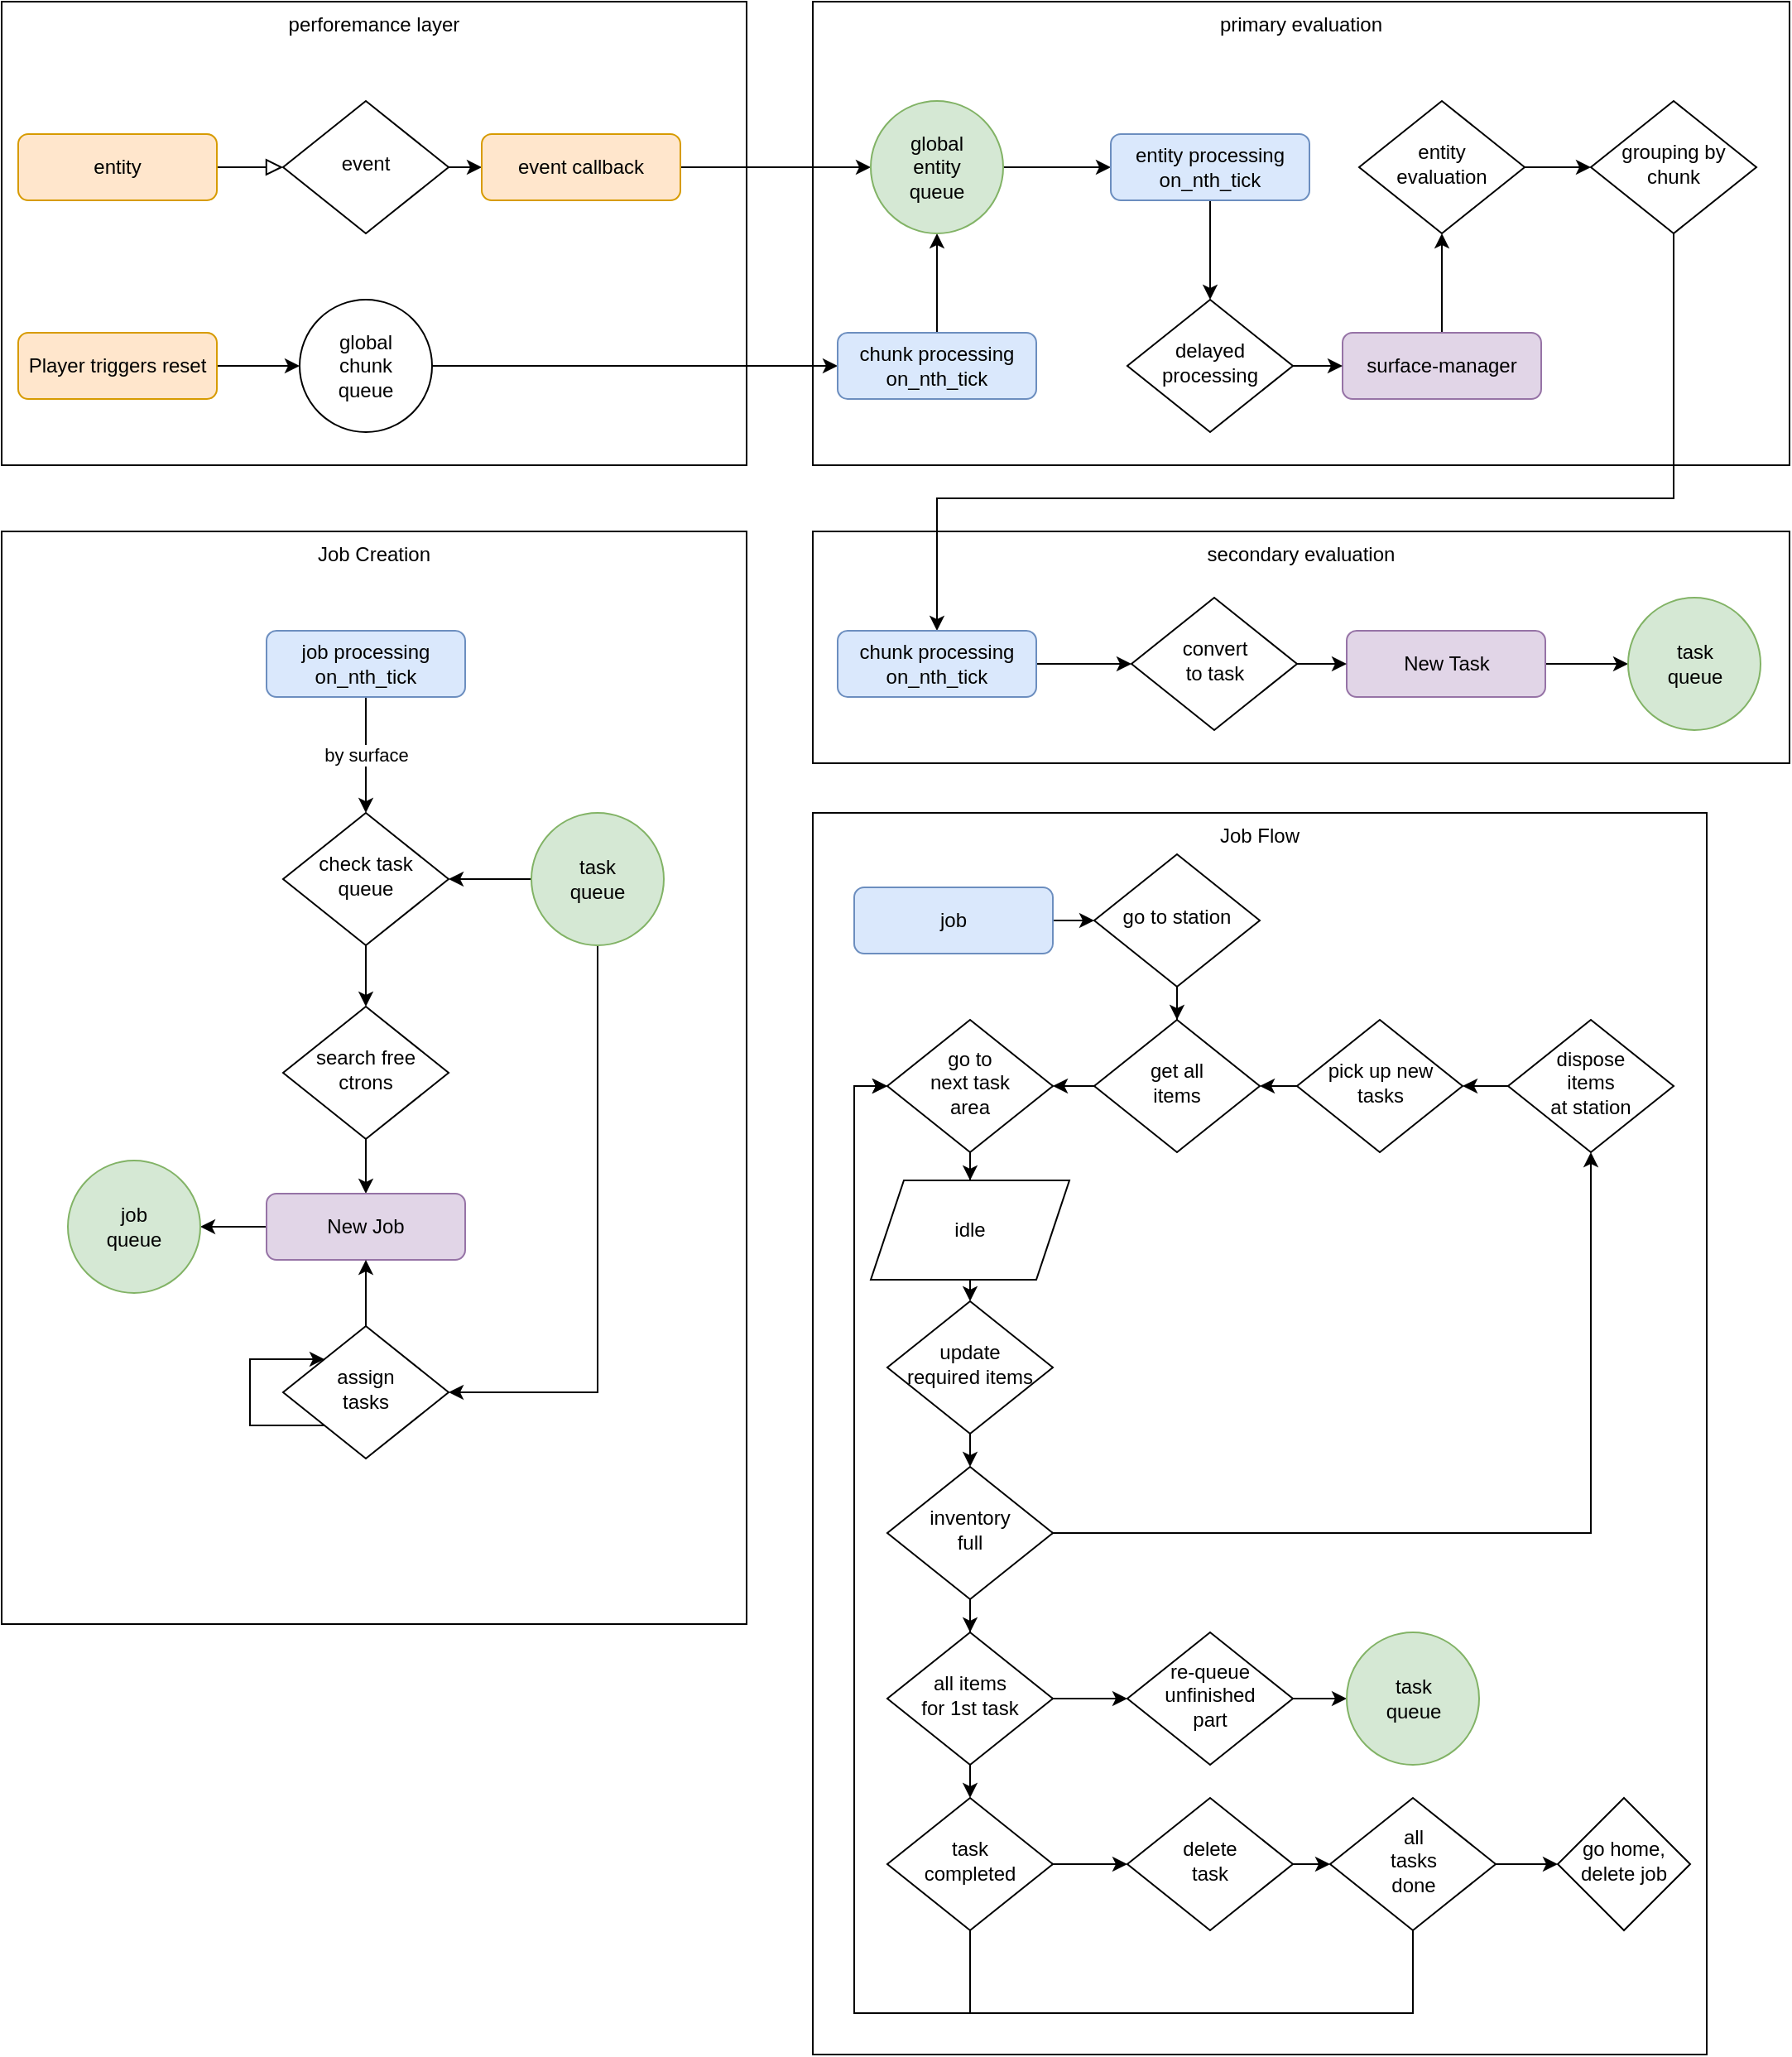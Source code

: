 <mxfile version="17.1.2" type="github">
  <diagram id="C5RBs43oDa-KdzZeNtuy" name="Page-1">
    <mxGraphModel dx="2031" dy="1103" grid="1" gridSize="10" guides="1" tooltips="1" connect="1" arrows="1" fold="1" page="1" pageScale="1" pageWidth="1169" pageHeight="827" math="0" shadow="0">
      <root>
        <mxCell id="WIyWlLk6GJQsqaUBKTNV-0" />
        <mxCell id="WIyWlLk6GJQsqaUBKTNV-1" parent="WIyWlLk6GJQsqaUBKTNV-0" />
        <mxCell id="zSMuD_L03UTI61CqOf46-115" value="Job Flow" style="rounded=0;whiteSpace=wrap;html=1;verticalAlign=top;" vertex="1" parent="WIyWlLk6GJQsqaUBKTNV-1">
          <mxGeometry x="500" y="630" width="540" height="750" as="geometry" />
        </mxCell>
        <mxCell id="zSMuD_L03UTI61CqOf46-32" value="secondary evaluation" style="rounded=0;whiteSpace=wrap;html=1;verticalAlign=top;" vertex="1" parent="WIyWlLk6GJQsqaUBKTNV-1">
          <mxGeometry x="500" y="460" width="590" height="140" as="geometry" />
        </mxCell>
        <mxCell id="zSMuD_L03UTI61CqOf46-31" value="primary evaluation" style="rounded=0;whiteSpace=wrap;html=1;verticalAlign=top;" vertex="1" parent="WIyWlLk6GJQsqaUBKTNV-1">
          <mxGeometry x="500" y="140" width="590" height="280" as="geometry" />
        </mxCell>
        <mxCell id="zSMuD_L03UTI61CqOf46-19" value="perforemance layer" style="rounded=0;whiteSpace=wrap;html=1;verticalAlign=top;" vertex="1" parent="WIyWlLk6GJQsqaUBKTNV-1">
          <mxGeometry x="10" y="140" width="450" height="280" as="geometry" />
        </mxCell>
        <mxCell id="WIyWlLk6GJQsqaUBKTNV-2" value="" style="rounded=0;html=1;jettySize=auto;orthogonalLoop=1;fontSize=11;endArrow=block;endFill=0;endSize=8;strokeWidth=1;shadow=0;labelBackgroundColor=none;edgeStyle=orthogonalEdgeStyle;" parent="WIyWlLk6GJQsqaUBKTNV-1" source="WIyWlLk6GJQsqaUBKTNV-3" target="WIyWlLk6GJQsqaUBKTNV-6" edge="1">
          <mxGeometry relative="1" as="geometry" />
        </mxCell>
        <mxCell id="WIyWlLk6GJQsqaUBKTNV-3" value="entity" style="rounded=1;whiteSpace=wrap;html=1;fontSize=12;glass=0;strokeWidth=1;shadow=0;fillColor=#ffe6cc;strokeColor=#d79b00;" parent="WIyWlLk6GJQsqaUBKTNV-1" vertex="1">
          <mxGeometry x="20" y="220" width="120" height="40" as="geometry" />
        </mxCell>
        <mxCell id="zSMuD_L03UTI61CqOf46-24" style="edgeStyle=orthogonalEdgeStyle;rounded=0;orthogonalLoop=1;jettySize=auto;html=1;exitX=1;exitY=0.5;exitDx=0;exitDy=0;entryX=0;entryY=0.5;entryDx=0;entryDy=0;" edge="1" parent="WIyWlLk6GJQsqaUBKTNV-1" source="WIyWlLk6GJQsqaUBKTNV-6" target="WIyWlLk6GJQsqaUBKTNV-7">
          <mxGeometry relative="1" as="geometry" />
        </mxCell>
        <mxCell id="WIyWlLk6GJQsqaUBKTNV-6" value="event" style="rhombus;whiteSpace=wrap;html=1;shadow=0;fontFamily=Helvetica;fontSize=12;align=center;strokeWidth=1;spacing=6;spacingTop=-4;" parent="WIyWlLk6GJQsqaUBKTNV-1" vertex="1">
          <mxGeometry x="180" y="200" width="100" height="80" as="geometry" />
        </mxCell>
        <mxCell id="zSMuD_L03UTI61CqOf46-12" style="edgeStyle=orthogonalEdgeStyle;rounded=0;orthogonalLoop=1;jettySize=auto;html=1;exitX=1;exitY=0.5;exitDx=0;exitDy=0;entryX=0;entryY=0.5;entryDx=0;entryDy=0;" edge="1" parent="WIyWlLk6GJQsqaUBKTNV-1" source="WIyWlLk6GJQsqaUBKTNV-7" target="zSMuD_L03UTI61CqOf46-43">
          <mxGeometry relative="1" as="geometry">
            <mxPoint x="440" y="240" as="sourcePoint" />
            <mxPoint x="525" y="240" as="targetPoint" />
          </mxGeometry>
        </mxCell>
        <mxCell id="WIyWlLk6GJQsqaUBKTNV-7" value="event callback" style="rounded=1;whiteSpace=wrap;html=1;fontSize=12;glass=0;strokeWidth=1;shadow=0;fillColor=#ffe6cc;strokeColor=#d79b00;" parent="WIyWlLk6GJQsqaUBKTNV-1" vertex="1">
          <mxGeometry x="300" y="220" width="120" height="40" as="geometry" />
        </mxCell>
        <mxCell id="zSMuD_L03UTI61CqOf46-22" style="edgeStyle=orthogonalEdgeStyle;rounded=0;orthogonalLoop=1;jettySize=auto;html=1;exitX=1;exitY=0.5;exitDx=0;exitDy=0;entryX=0;entryY=0.5;entryDx=0;entryDy=0;" edge="1" parent="WIyWlLk6GJQsqaUBKTNV-1" source="zSMuD_L03UTI61CqOf46-1" target="zSMuD_L03UTI61CqOf46-46">
          <mxGeometry relative="1" as="geometry">
            <mxPoint x="180" y="360" as="targetPoint" />
          </mxGeometry>
        </mxCell>
        <mxCell id="zSMuD_L03UTI61CqOf46-1" value="Player triggers reset" style="rounded=1;whiteSpace=wrap;html=1;fontSize=12;glass=0;strokeWidth=1;shadow=0;fillColor=#ffe6cc;strokeColor=#d79b00;" vertex="1" parent="WIyWlLk6GJQsqaUBKTNV-1">
          <mxGeometry x="20" y="340" width="120" height="40" as="geometry" />
        </mxCell>
        <mxCell id="zSMuD_L03UTI61CqOf46-23" style="edgeStyle=orthogonalEdgeStyle;rounded=0;orthogonalLoop=1;jettySize=auto;html=1;exitX=1;exitY=0.5;exitDx=0;exitDy=0;entryX=0;entryY=0.5;entryDx=0;entryDy=0;" edge="1" parent="WIyWlLk6GJQsqaUBKTNV-1" source="zSMuD_L03UTI61CqOf46-46" target="zSMuD_L03UTI61CqOf46-5">
          <mxGeometry relative="1" as="geometry">
            <mxPoint x="280" y="360" as="sourcePoint" />
          </mxGeometry>
        </mxCell>
        <mxCell id="zSMuD_L03UTI61CqOf46-8" style="edgeStyle=orthogonalEdgeStyle;rounded=0;orthogonalLoop=1;jettySize=auto;html=1;exitX=0.5;exitY=0;exitDx=0;exitDy=0;entryX=0.5;entryY=1;entryDx=0;entryDy=0;" edge="1" parent="WIyWlLk6GJQsqaUBKTNV-1" source="zSMuD_L03UTI61CqOf46-5">
          <mxGeometry relative="1" as="geometry">
            <mxPoint x="575" y="280" as="targetPoint" />
          </mxGeometry>
        </mxCell>
        <mxCell id="zSMuD_L03UTI61CqOf46-5" value="chunk processing on_nth_tick" style="rounded=1;whiteSpace=wrap;html=1;fontSize=12;glass=0;strokeWidth=1;shadow=0;fillColor=#dae8fc;strokeColor=#6c8ebf;" vertex="1" parent="WIyWlLk6GJQsqaUBKTNV-1">
          <mxGeometry x="515" y="340" width="120" height="40" as="geometry" />
        </mxCell>
        <mxCell id="zSMuD_L03UTI61CqOf46-26" style="edgeStyle=orthogonalEdgeStyle;rounded=0;orthogonalLoop=1;jettySize=auto;html=1;entryX=0;entryY=0.5;entryDx=0;entryDy=0;exitX=1;exitY=0.5;exitDx=0;exitDy=0;" edge="1" parent="WIyWlLk6GJQsqaUBKTNV-1" source="zSMuD_L03UTI61CqOf46-43" target="zSMuD_L03UTI61CqOf46-13">
          <mxGeometry relative="1" as="geometry">
            <mxPoint x="625.0" y="240" as="sourcePoint" />
          </mxGeometry>
        </mxCell>
        <mxCell id="zSMuD_L03UTI61CqOf46-27" style="edgeStyle=orthogonalEdgeStyle;rounded=0;orthogonalLoop=1;jettySize=auto;html=1;exitX=0.5;exitY=1;exitDx=0;exitDy=0;" edge="1" parent="WIyWlLk6GJQsqaUBKTNV-1" source="zSMuD_L03UTI61CqOf46-13">
          <mxGeometry relative="1" as="geometry">
            <mxPoint x="740" y="320" as="targetPoint" />
          </mxGeometry>
        </mxCell>
        <mxCell id="zSMuD_L03UTI61CqOf46-13" value="entity processing on_nth_tick" style="rounded=1;whiteSpace=wrap;html=1;fontSize=12;glass=0;strokeWidth=1;shadow=0;fillColor=#dae8fc;strokeColor=#6c8ebf;" vertex="1" parent="WIyWlLk6GJQsqaUBKTNV-1">
          <mxGeometry x="680" y="220" width="120" height="40" as="geometry" />
        </mxCell>
        <mxCell id="zSMuD_L03UTI61CqOf46-30" style="edgeStyle=orthogonalEdgeStyle;rounded=0;orthogonalLoop=1;jettySize=auto;html=1;" edge="1" parent="WIyWlLk6GJQsqaUBKTNV-1" source="zSMuD_L03UTI61CqOf46-15" target="zSMuD_L03UTI61CqOf46-18">
          <mxGeometry relative="1" as="geometry" />
        </mxCell>
        <mxCell id="zSMuD_L03UTI61CqOf46-15" value="entity&lt;br&gt;evaluation" style="rhombus;whiteSpace=wrap;html=1;shadow=0;fontFamily=Helvetica;fontSize=12;align=center;strokeWidth=1;spacing=6;spacingTop=-4;" vertex="1" parent="WIyWlLk6GJQsqaUBKTNV-1">
          <mxGeometry x="830" y="200" width="100" height="80" as="geometry" />
        </mxCell>
        <mxCell id="zSMuD_L03UTI61CqOf46-29" style="edgeStyle=orthogonalEdgeStyle;rounded=0;orthogonalLoop=1;jettySize=auto;html=1;entryX=0.5;entryY=1;entryDx=0;entryDy=0;" edge="1" parent="WIyWlLk6GJQsqaUBKTNV-1" source="zSMuD_L03UTI61CqOf46-16" target="zSMuD_L03UTI61CqOf46-15">
          <mxGeometry relative="1" as="geometry" />
        </mxCell>
        <mxCell id="zSMuD_L03UTI61CqOf46-16" value="surface-manager" style="rounded=1;whiteSpace=wrap;html=1;fontSize=12;glass=0;strokeWidth=1;shadow=0;fillColor=#e1d5e7;strokeColor=#9673a6;" vertex="1" parent="WIyWlLk6GJQsqaUBKTNV-1">
          <mxGeometry x="820" y="340" width="120" height="40" as="geometry" />
        </mxCell>
        <mxCell id="zSMuD_L03UTI61CqOf46-34" style="edgeStyle=orthogonalEdgeStyle;rounded=0;orthogonalLoop=1;jettySize=auto;html=1;exitX=0.5;exitY=1;exitDx=0;exitDy=0;entryX=0.5;entryY=0;entryDx=0;entryDy=0;entryPerimeter=0;" edge="1" parent="WIyWlLk6GJQsqaUBKTNV-1" source="zSMuD_L03UTI61CqOf46-18" target="zSMuD_L03UTI61CqOf46-33">
          <mxGeometry relative="1" as="geometry">
            <Array as="points">
              <mxPoint x="1020" y="440" />
              <mxPoint x="575" y="440" />
            </Array>
          </mxGeometry>
        </mxCell>
        <mxCell id="zSMuD_L03UTI61CqOf46-18" value="grouping by chunk" style="rhombus;whiteSpace=wrap;html=1;shadow=0;fontFamily=Helvetica;fontSize=12;align=center;strokeWidth=1;spacing=6;spacingTop=-4;" vertex="1" parent="WIyWlLk6GJQsqaUBKTNV-1">
          <mxGeometry x="970" y="200" width="100" height="80" as="geometry" />
        </mxCell>
        <mxCell id="zSMuD_L03UTI61CqOf46-28" style="edgeStyle=orthogonalEdgeStyle;rounded=0;orthogonalLoop=1;jettySize=auto;html=1;exitX=1;exitY=0.5;exitDx=0;exitDy=0;entryX=0;entryY=0.5;entryDx=0;entryDy=0;" edge="1" parent="WIyWlLk6GJQsqaUBKTNV-1" target="zSMuD_L03UTI61CqOf46-16">
          <mxGeometry relative="1" as="geometry">
            <mxPoint x="790" y="360" as="sourcePoint" />
          </mxGeometry>
        </mxCell>
        <mxCell id="zSMuD_L03UTI61CqOf46-21" value="delayed processing" style="rhombus;whiteSpace=wrap;html=1;shadow=0;fontFamily=Helvetica;fontSize=12;align=center;strokeWidth=1;spacing=6;spacingTop=-4;" vertex="1" parent="WIyWlLk6GJQsqaUBKTNV-1">
          <mxGeometry x="690" y="320" width="100" height="80" as="geometry" />
        </mxCell>
        <mxCell id="zSMuD_L03UTI61CqOf46-37" style="edgeStyle=orthogonalEdgeStyle;rounded=0;orthogonalLoop=1;jettySize=auto;html=1;" edge="1" parent="WIyWlLk6GJQsqaUBKTNV-1" source="zSMuD_L03UTI61CqOf46-33" target="zSMuD_L03UTI61CqOf46-36">
          <mxGeometry relative="1" as="geometry" />
        </mxCell>
        <mxCell id="zSMuD_L03UTI61CqOf46-33" value="chunk processing on_nth_tick" style="rounded=1;whiteSpace=wrap;html=1;fontSize=12;glass=0;strokeWidth=1;shadow=0;fillColor=#dae8fc;strokeColor=#6c8ebf;" vertex="1" parent="WIyWlLk6GJQsqaUBKTNV-1">
          <mxGeometry x="515" y="520" width="120" height="40" as="geometry" />
        </mxCell>
        <mxCell id="zSMuD_L03UTI61CqOf46-41" style="edgeStyle=orthogonalEdgeStyle;rounded=0;orthogonalLoop=1;jettySize=auto;html=1;exitX=1;exitY=0.5;exitDx=0;exitDy=0;entryX=0;entryY=0.5;entryDx=0;entryDy=0;" edge="1" parent="WIyWlLk6GJQsqaUBKTNV-1" source="zSMuD_L03UTI61CqOf46-35" target="zSMuD_L03UTI61CqOf46-47">
          <mxGeometry relative="1" as="geometry">
            <mxPoint x="650" y="690" as="targetPoint" />
          </mxGeometry>
        </mxCell>
        <mxCell id="zSMuD_L03UTI61CqOf46-35" value="New Task" style="rounded=1;whiteSpace=wrap;html=1;fontSize=12;glass=0;strokeWidth=1;shadow=0;fillColor=#e1d5e7;strokeColor=#9673a6;" vertex="1" parent="WIyWlLk6GJQsqaUBKTNV-1">
          <mxGeometry x="822.5" y="520" width="120" height="40" as="geometry" />
        </mxCell>
        <mxCell id="zSMuD_L03UTI61CqOf46-38" style="edgeStyle=orthogonalEdgeStyle;rounded=0;orthogonalLoop=1;jettySize=auto;html=1;" edge="1" parent="WIyWlLk6GJQsqaUBKTNV-1" source="zSMuD_L03UTI61CqOf46-36" target="zSMuD_L03UTI61CqOf46-35">
          <mxGeometry relative="1" as="geometry" />
        </mxCell>
        <mxCell id="zSMuD_L03UTI61CqOf46-36" value="convert&lt;br&gt;to task" style="rhombus;whiteSpace=wrap;html=1;shadow=0;fontFamily=Helvetica;fontSize=12;align=center;strokeWidth=1;spacing=6;spacingTop=-4;" vertex="1" parent="WIyWlLk6GJQsqaUBKTNV-1">
          <mxGeometry x="692.5" y="500" width="100" height="80" as="geometry" />
        </mxCell>
        <mxCell id="zSMuD_L03UTI61CqOf46-43" value="&lt;span&gt;global&lt;/span&gt;&lt;br&gt;&lt;span&gt;entity&lt;/span&gt;&lt;br&gt;&lt;span&gt;queue&lt;/span&gt;" style="ellipse;whiteSpace=wrap;html=1;aspect=fixed;rounded=0;fillColor=#d5e8d4;strokeColor=#82b366;" vertex="1" parent="WIyWlLk6GJQsqaUBKTNV-1">
          <mxGeometry x="535" y="200" width="80" height="80" as="geometry" />
        </mxCell>
        <mxCell id="zSMuD_L03UTI61CqOf46-46" value="&lt;span&gt;global&lt;/span&gt;&lt;br&gt;&lt;span&gt;chunk&lt;/span&gt;&lt;br&gt;&lt;span&gt;queue&lt;/span&gt;" style="ellipse;whiteSpace=wrap;html=1;aspect=fixed;rounded=0;" vertex="1" parent="WIyWlLk6GJQsqaUBKTNV-1">
          <mxGeometry x="190" y="320" width="80" height="80" as="geometry" />
        </mxCell>
        <mxCell id="zSMuD_L03UTI61CqOf46-47" value="&lt;span&gt;task&lt;/span&gt;&lt;br&gt;&lt;span&gt;queue&lt;/span&gt;" style="ellipse;whiteSpace=wrap;html=1;aspect=fixed;rounded=0;fillColor=#d5e8d4;strokeColor=#82b366;" vertex="1" parent="WIyWlLk6GJQsqaUBKTNV-1">
          <mxGeometry x="992.5" y="500" width="80" height="80" as="geometry" />
        </mxCell>
        <mxCell id="zSMuD_L03UTI61CqOf46-48" value="Job Creation" style="rounded=0;whiteSpace=wrap;html=1;verticalAlign=top;" vertex="1" parent="WIyWlLk6GJQsqaUBKTNV-1">
          <mxGeometry x="10" y="460" width="450" height="660" as="geometry" />
        </mxCell>
        <mxCell id="zSMuD_L03UTI61CqOf46-53" value="by surface" style="edgeStyle=orthogonalEdgeStyle;rounded=0;orthogonalLoop=1;jettySize=auto;html=1;" edge="1" parent="WIyWlLk6GJQsqaUBKTNV-1" source="zSMuD_L03UTI61CqOf46-49" target="zSMuD_L03UTI61CqOf46-50">
          <mxGeometry relative="1" as="geometry" />
        </mxCell>
        <mxCell id="zSMuD_L03UTI61CqOf46-49" value="job processing on_nth_tick" style="rounded=1;whiteSpace=wrap;html=1;fontSize=12;glass=0;strokeWidth=1;shadow=0;fillColor=#dae8fc;strokeColor=#6c8ebf;" vertex="1" parent="WIyWlLk6GJQsqaUBKTNV-1">
          <mxGeometry x="170" y="520" width="120" height="40" as="geometry" />
        </mxCell>
        <mxCell id="zSMuD_L03UTI61CqOf46-54" value="" style="edgeStyle=orthogonalEdgeStyle;rounded=0;orthogonalLoop=1;jettySize=auto;html=1;" edge="1" parent="WIyWlLk6GJQsqaUBKTNV-1" source="zSMuD_L03UTI61CqOf46-50" target="zSMuD_L03UTI61CqOf46-51">
          <mxGeometry relative="1" as="geometry" />
        </mxCell>
        <mxCell id="zSMuD_L03UTI61CqOf46-50" value="&lt;span&gt;check task&lt;/span&gt;&lt;br&gt;&lt;span&gt;queue&lt;br&gt;&lt;/span&gt;" style="rhombus;whiteSpace=wrap;html=1;shadow=0;fontFamily=Helvetica;fontSize=12;align=center;strokeWidth=1;spacing=6;spacingTop=-4;" vertex="1" parent="WIyWlLk6GJQsqaUBKTNV-1">
          <mxGeometry x="180" y="630" width="100" height="80" as="geometry" />
        </mxCell>
        <mxCell id="zSMuD_L03UTI61CqOf46-67" style="edgeStyle=orthogonalEdgeStyle;rounded=0;orthogonalLoop=1;jettySize=auto;html=1;exitX=0.5;exitY=1;exitDx=0;exitDy=0;entryX=0.5;entryY=0;entryDx=0;entryDy=0;" edge="1" parent="WIyWlLk6GJQsqaUBKTNV-1" source="zSMuD_L03UTI61CqOf46-51" target="zSMuD_L03UTI61CqOf46-62">
          <mxGeometry relative="1" as="geometry" />
        </mxCell>
        <mxCell id="zSMuD_L03UTI61CqOf46-51" value="&lt;span&gt;search free ctrons&lt;/span&gt;&lt;span&gt;&lt;br&gt;&lt;/span&gt;" style="rhombus;whiteSpace=wrap;html=1;shadow=0;fontFamily=Helvetica;fontSize=12;align=center;strokeWidth=1;spacing=6;spacingTop=-4;" vertex="1" parent="WIyWlLk6GJQsqaUBKTNV-1">
          <mxGeometry x="180" y="747" width="100" height="80" as="geometry" />
        </mxCell>
        <mxCell id="zSMuD_L03UTI61CqOf46-61" value="" style="edgeStyle=orthogonalEdgeStyle;rounded=0;orthogonalLoop=1;jettySize=auto;html=1;" edge="1" parent="WIyWlLk6GJQsqaUBKTNV-1" source="zSMuD_L03UTI61CqOf46-60" target="zSMuD_L03UTI61CqOf46-50">
          <mxGeometry relative="1" as="geometry" />
        </mxCell>
        <mxCell id="zSMuD_L03UTI61CqOf46-69" style="edgeStyle=orthogonalEdgeStyle;rounded=0;orthogonalLoop=1;jettySize=auto;html=1;exitX=0.5;exitY=1;exitDx=0;exitDy=0;entryX=1;entryY=0.5;entryDx=0;entryDy=0;" edge="1" parent="WIyWlLk6GJQsqaUBKTNV-1" source="zSMuD_L03UTI61CqOf46-60" target="zSMuD_L03UTI61CqOf46-63">
          <mxGeometry relative="1" as="geometry" />
        </mxCell>
        <mxCell id="zSMuD_L03UTI61CqOf46-60" value="&lt;span&gt;task&lt;/span&gt;&lt;br&gt;&lt;span&gt;queue&lt;/span&gt;" style="ellipse;whiteSpace=wrap;html=1;aspect=fixed;rounded=0;fillColor=#d5e8d4;strokeColor=#82b366;" vertex="1" parent="WIyWlLk6GJQsqaUBKTNV-1">
          <mxGeometry x="330" y="630" width="80" height="80" as="geometry" />
        </mxCell>
        <mxCell id="zSMuD_L03UTI61CqOf46-73" value="" style="edgeStyle=orthogonalEdgeStyle;rounded=0;orthogonalLoop=1;jettySize=auto;html=1;" edge="1" parent="WIyWlLk6GJQsqaUBKTNV-1" source="zSMuD_L03UTI61CqOf46-62" target="zSMuD_L03UTI61CqOf46-71">
          <mxGeometry relative="1" as="geometry" />
        </mxCell>
        <mxCell id="zSMuD_L03UTI61CqOf46-62" value="New Job" style="rounded=1;whiteSpace=wrap;html=1;fontSize=12;glass=0;strokeWidth=1;shadow=0;fillColor=#e1d5e7;strokeColor=#9673a6;" vertex="1" parent="WIyWlLk6GJQsqaUBKTNV-1">
          <mxGeometry x="170" y="860" width="120" height="40" as="geometry" />
        </mxCell>
        <mxCell id="zSMuD_L03UTI61CqOf46-72" value="" style="edgeStyle=orthogonalEdgeStyle;rounded=0;orthogonalLoop=1;jettySize=auto;html=1;" edge="1" parent="WIyWlLk6GJQsqaUBKTNV-1" source="zSMuD_L03UTI61CqOf46-63" target="zSMuD_L03UTI61CqOf46-62">
          <mxGeometry relative="1" as="geometry" />
        </mxCell>
        <mxCell id="zSMuD_L03UTI61CqOf46-63" value="assign&lt;br&gt;tasks" style="rhombus;whiteSpace=wrap;html=1;shadow=0;fontFamily=Helvetica;fontSize=12;align=center;strokeWidth=1;spacing=6;spacingTop=-4;" vertex="1" parent="WIyWlLk6GJQsqaUBKTNV-1">
          <mxGeometry x="180" y="940" width="100" height="80" as="geometry" />
        </mxCell>
        <mxCell id="zSMuD_L03UTI61CqOf46-70" style="edgeStyle=orthogonalEdgeStyle;rounded=0;orthogonalLoop=1;jettySize=auto;html=1;exitX=0;exitY=1;exitDx=0;exitDy=0;entryX=0;entryY=0;entryDx=0;entryDy=0;" edge="1" parent="WIyWlLk6GJQsqaUBKTNV-1" source="zSMuD_L03UTI61CqOf46-63" target="zSMuD_L03UTI61CqOf46-63">
          <mxGeometry relative="1" as="geometry">
            <Array as="points">
              <mxPoint x="160" y="1000" />
              <mxPoint x="160" y="960" />
            </Array>
          </mxGeometry>
        </mxCell>
        <mxCell id="zSMuD_L03UTI61CqOf46-71" value="&lt;span&gt;job&lt;/span&gt;&lt;br&gt;&lt;span&gt;queue&lt;/span&gt;" style="ellipse;whiteSpace=wrap;html=1;aspect=fixed;rounded=0;fillColor=#d5e8d4;strokeColor=#82b366;" vertex="1" parent="WIyWlLk6GJQsqaUBKTNV-1">
          <mxGeometry x="50" y="840" width="80" height="80" as="geometry" />
        </mxCell>
        <mxCell id="zSMuD_L03UTI61CqOf46-112" value="" style="edgeStyle=orthogonalEdgeStyle;rounded=0;orthogonalLoop=1;jettySize=auto;html=1;" edge="1" parent="WIyWlLk6GJQsqaUBKTNV-1" source="zSMuD_L03UTI61CqOf46-74" target="zSMuD_L03UTI61CqOf46-111">
          <mxGeometry relative="1" as="geometry" />
        </mxCell>
        <mxCell id="zSMuD_L03UTI61CqOf46-74" value="job" style="rounded=1;whiteSpace=wrap;html=1;fontSize=12;glass=0;strokeWidth=1;shadow=0;fillColor=#dae8fc;strokeColor=#6c8ebf;" vertex="1" parent="WIyWlLk6GJQsqaUBKTNV-1">
          <mxGeometry x="525" y="675" width="120" height="40" as="geometry" />
        </mxCell>
        <mxCell id="zSMuD_L03UTI61CqOf46-88" style="edgeStyle=orthogonalEdgeStyle;rounded=0;orthogonalLoop=1;jettySize=auto;html=1;exitX=0;exitY=0.5;exitDx=0;exitDy=0;" edge="1" parent="WIyWlLk6GJQsqaUBKTNV-1" source="zSMuD_L03UTI61CqOf46-75" target="zSMuD_L03UTI61CqOf46-76">
          <mxGeometry relative="1" as="geometry" />
        </mxCell>
        <mxCell id="zSMuD_L03UTI61CqOf46-75" value="&lt;span&gt;get all&lt;br&gt;items&lt;br&gt;&lt;/span&gt;" style="rhombus;whiteSpace=wrap;html=1;shadow=0;fontFamily=Helvetica;fontSize=12;align=center;strokeWidth=1;spacing=6;spacingTop=-4;" vertex="1" parent="WIyWlLk6GJQsqaUBKTNV-1">
          <mxGeometry x="670" y="755" width="100" height="80" as="geometry" />
        </mxCell>
        <mxCell id="zSMuD_L03UTI61CqOf46-87" style="edgeStyle=orthogonalEdgeStyle;rounded=0;orthogonalLoop=1;jettySize=auto;html=1;entryX=0.5;entryY=0;entryDx=0;entryDy=0;" edge="1" parent="WIyWlLk6GJQsqaUBKTNV-1" source="zSMuD_L03UTI61CqOf46-76" target="zSMuD_L03UTI61CqOf46-80">
          <mxGeometry relative="1" as="geometry" />
        </mxCell>
        <mxCell id="zSMuD_L03UTI61CqOf46-76" value="&lt;span&gt;go to &lt;br&gt;next task&lt;br&gt;area&lt;br&gt;&lt;/span&gt;" style="rhombus;whiteSpace=wrap;html=1;shadow=0;fontFamily=Helvetica;fontSize=12;align=center;strokeWidth=1;spacing=6;spacingTop=-4;" vertex="1" parent="WIyWlLk6GJQsqaUBKTNV-1">
          <mxGeometry x="545" y="755" width="100" height="80" as="geometry" />
        </mxCell>
        <mxCell id="zSMuD_L03UTI61CqOf46-85" value="" style="edgeStyle=orthogonalEdgeStyle;rounded=0;orthogonalLoop=1;jettySize=auto;html=1;" edge="1" parent="WIyWlLk6GJQsqaUBKTNV-1" source="zSMuD_L03UTI61CqOf46-78" target="zSMuD_L03UTI61CqOf46-79">
          <mxGeometry relative="1" as="geometry" />
        </mxCell>
        <mxCell id="zSMuD_L03UTI61CqOf46-91" style="edgeStyle=orthogonalEdgeStyle;rounded=0;orthogonalLoop=1;jettySize=auto;html=1;exitX=1;exitY=0.5;exitDx=0;exitDy=0;entryX=0.5;entryY=1;entryDx=0;entryDy=0;" edge="1" parent="WIyWlLk6GJQsqaUBKTNV-1" source="zSMuD_L03UTI61CqOf46-78" target="zSMuD_L03UTI61CqOf46-116">
          <mxGeometry relative="1" as="geometry">
            <Array as="points">
              <mxPoint x="970" y="1065" />
            </Array>
          </mxGeometry>
        </mxCell>
        <mxCell id="zSMuD_L03UTI61CqOf46-78" value="&lt;span&gt;inventory&lt;br&gt;full&lt;br&gt;&lt;/span&gt;" style="rhombus;whiteSpace=wrap;html=1;shadow=0;fontFamily=Helvetica;fontSize=12;align=center;strokeWidth=1;spacing=6;spacingTop=-4;" vertex="1" parent="WIyWlLk6GJQsqaUBKTNV-1">
          <mxGeometry x="545" y="1025" width="100" height="80" as="geometry" />
        </mxCell>
        <mxCell id="zSMuD_L03UTI61CqOf46-94" style="edgeStyle=orthogonalEdgeStyle;rounded=0;orthogonalLoop=1;jettySize=auto;html=1;exitX=1;exitY=0.5;exitDx=0;exitDy=0;entryX=0;entryY=0.5;entryDx=0;entryDy=0;" edge="1" parent="WIyWlLk6GJQsqaUBKTNV-1" source="zSMuD_L03UTI61CqOf46-79" target="zSMuD_L03UTI61CqOf46-81">
          <mxGeometry relative="1" as="geometry" />
        </mxCell>
        <mxCell id="zSMuD_L03UTI61CqOf46-98" style="edgeStyle=orthogonalEdgeStyle;rounded=0;orthogonalLoop=1;jettySize=auto;html=1;exitX=0.5;exitY=1;exitDx=0;exitDy=0;entryX=0.5;entryY=0;entryDx=0;entryDy=0;" edge="1" parent="WIyWlLk6GJQsqaUBKTNV-1" source="zSMuD_L03UTI61CqOf46-79" target="zSMuD_L03UTI61CqOf46-97">
          <mxGeometry relative="1" as="geometry" />
        </mxCell>
        <mxCell id="zSMuD_L03UTI61CqOf46-79" value="&lt;span&gt;all items&lt;br&gt;for 1st task&lt;br&gt;&lt;/span&gt;" style="rhombus;whiteSpace=wrap;html=1;shadow=0;fontFamily=Helvetica;fontSize=12;align=center;strokeWidth=1;spacing=6;spacingTop=-4;" vertex="1" parent="WIyWlLk6GJQsqaUBKTNV-1">
          <mxGeometry x="545" y="1125" width="100" height="80" as="geometry" />
        </mxCell>
        <mxCell id="zSMuD_L03UTI61CqOf46-92" style="edgeStyle=orthogonalEdgeStyle;rounded=0;orthogonalLoop=1;jettySize=auto;html=1;exitX=0.5;exitY=1;exitDx=0;exitDy=0;entryX=0.5;entryY=0;entryDx=0;entryDy=0;" edge="1" parent="WIyWlLk6GJQsqaUBKTNV-1" source="zSMuD_L03UTI61CqOf46-80" target="zSMuD_L03UTI61CqOf46-82">
          <mxGeometry relative="1" as="geometry" />
        </mxCell>
        <mxCell id="zSMuD_L03UTI61CqOf46-80" value="idle" style="shape=parallelogram;perimeter=parallelogramPerimeter;whiteSpace=wrap;html=1;fixedSize=1;rounded=0;" vertex="1" parent="WIyWlLk6GJQsqaUBKTNV-1">
          <mxGeometry x="535" y="852" width="120" height="60" as="geometry" />
        </mxCell>
        <mxCell id="zSMuD_L03UTI61CqOf46-96" value="" style="edgeStyle=orthogonalEdgeStyle;rounded=0;orthogonalLoop=1;jettySize=auto;html=1;" edge="1" parent="WIyWlLk6GJQsqaUBKTNV-1" source="zSMuD_L03UTI61CqOf46-81" target="zSMuD_L03UTI61CqOf46-95">
          <mxGeometry relative="1" as="geometry" />
        </mxCell>
        <mxCell id="zSMuD_L03UTI61CqOf46-81" value="&lt;span&gt;re-queue&lt;br&gt;unfinished&lt;br&gt;part&lt;br&gt;&lt;/span&gt;" style="rhombus;whiteSpace=wrap;html=1;shadow=0;fontFamily=Helvetica;fontSize=12;align=center;strokeWidth=1;spacing=6;spacingTop=-4;" vertex="1" parent="WIyWlLk6GJQsqaUBKTNV-1">
          <mxGeometry x="690" y="1125" width="100" height="80" as="geometry" />
        </mxCell>
        <mxCell id="zSMuD_L03UTI61CqOf46-93" style="edgeStyle=orthogonalEdgeStyle;rounded=0;orthogonalLoop=1;jettySize=auto;html=1;exitX=0.5;exitY=1;exitDx=0;exitDy=0;entryX=0.5;entryY=0;entryDx=0;entryDy=0;" edge="1" parent="WIyWlLk6GJQsqaUBKTNV-1" source="zSMuD_L03UTI61CqOf46-82" target="zSMuD_L03UTI61CqOf46-78">
          <mxGeometry relative="1" as="geometry" />
        </mxCell>
        <mxCell id="zSMuD_L03UTI61CqOf46-82" value="&lt;span&gt;update&lt;br&gt;required items&lt;br&gt;&lt;/span&gt;" style="rhombus;whiteSpace=wrap;html=1;shadow=0;fontFamily=Helvetica;fontSize=12;align=center;strokeWidth=1;spacing=6;spacingTop=-4;" vertex="1" parent="WIyWlLk6GJQsqaUBKTNV-1">
          <mxGeometry x="545" y="925" width="100" height="80" as="geometry" />
        </mxCell>
        <mxCell id="zSMuD_L03UTI61CqOf46-95" value="&lt;span&gt;task&lt;/span&gt;&lt;br&gt;&lt;span&gt;queue&lt;/span&gt;" style="ellipse;whiteSpace=wrap;html=1;aspect=fixed;rounded=0;fillColor=#d5e8d4;strokeColor=#82b366;" vertex="1" parent="WIyWlLk6GJQsqaUBKTNV-1">
          <mxGeometry x="822.5" y="1125" width="80" height="80" as="geometry" />
        </mxCell>
        <mxCell id="zSMuD_L03UTI61CqOf46-100" value="" style="edgeStyle=orthogonalEdgeStyle;rounded=0;orthogonalLoop=1;jettySize=auto;html=1;" edge="1" parent="WIyWlLk6GJQsqaUBKTNV-1" source="zSMuD_L03UTI61CqOf46-97" target="zSMuD_L03UTI61CqOf46-99">
          <mxGeometry relative="1" as="geometry" />
        </mxCell>
        <mxCell id="zSMuD_L03UTI61CqOf46-101" style="edgeStyle=orthogonalEdgeStyle;rounded=0;orthogonalLoop=1;jettySize=auto;html=1;exitX=0.5;exitY=1;exitDx=0;exitDy=0;entryX=0;entryY=0.5;entryDx=0;entryDy=0;" edge="1" parent="WIyWlLk6GJQsqaUBKTNV-1" source="zSMuD_L03UTI61CqOf46-103" target="zSMuD_L03UTI61CqOf46-76">
          <mxGeometry relative="1" as="geometry">
            <Array as="points">
              <mxPoint x="863" y="1355" />
              <mxPoint x="525" y="1355" />
              <mxPoint x="525" y="795" />
            </Array>
          </mxGeometry>
        </mxCell>
        <mxCell id="zSMuD_L03UTI61CqOf46-114" style="edgeStyle=orthogonalEdgeStyle;rounded=0;orthogonalLoop=1;jettySize=auto;html=1;exitX=0.5;exitY=1;exitDx=0;exitDy=0;entryX=0;entryY=0.5;entryDx=0;entryDy=0;" edge="1" parent="WIyWlLk6GJQsqaUBKTNV-1" source="zSMuD_L03UTI61CqOf46-97" target="zSMuD_L03UTI61CqOf46-76">
          <mxGeometry relative="1" as="geometry">
            <Array as="points">
              <mxPoint x="595" y="1355" />
              <mxPoint x="525" y="1355" />
              <mxPoint x="525" y="795" />
            </Array>
          </mxGeometry>
        </mxCell>
        <mxCell id="zSMuD_L03UTI61CqOf46-97" value="&lt;span&gt;task&lt;br&gt;completed&lt;br&gt;&lt;/span&gt;" style="rhombus;whiteSpace=wrap;html=1;shadow=0;fontFamily=Helvetica;fontSize=12;align=center;strokeWidth=1;spacing=6;spacingTop=-4;" vertex="1" parent="WIyWlLk6GJQsqaUBKTNV-1">
          <mxGeometry x="545" y="1225" width="100" height="80" as="geometry" />
        </mxCell>
        <mxCell id="zSMuD_L03UTI61CqOf46-109" style="edgeStyle=orthogonalEdgeStyle;rounded=0;orthogonalLoop=1;jettySize=auto;html=1;exitX=1;exitY=0.5;exitDx=0;exitDy=0;entryX=0;entryY=0.5;entryDx=0;entryDy=0;" edge="1" parent="WIyWlLk6GJQsqaUBKTNV-1" source="zSMuD_L03UTI61CqOf46-99" target="zSMuD_L03UTI61CqOf46-103">
          <mxGeometry relative="1" as="geometry" />
        </mxCell>
        <mxCell id="zSMuD_L03UTI61CqOf46-99" value="&lt;span&gt;delete&lt;br&gt;task&lt;br&gt;&lt;/span&gt;" style="rhombus;whiteSpace=wrap;html=1;shadow=0;fontFamily=Helvetica;fontSize=12;align=center;strokeWidth=1;spacing=6;spacingTop=-4;" vertex="1" parent="WIyWlLk6GJQsqaUBKTNV-1">
          <mxGeometry x="690" y="1225" width="100" height="80" as="geometry" />
        </mxCell>
        <mxCell id="zSMuD_L03UTI61CqOf46-107" value="" style="edgeStyle=orthogonalEdgeStyle;rounded=0;orthogonalLoop=1;jettySize=auto;html=1;" edge="1" parent="WIyWlLk6GJQsqaUBKTNV-1" source="zSMuD_L03UTI61CqOf46-103" target="zSMuD_L03UTI61CqOf46-106">
          <mxGeometry relative="1" as="geometry" />
        </mxCell>
        <mxCell id="zSMuD_L03UTI61CqOf46-103" value="&lt;span&gt;all&lt;br&gt;tasks&lt;br&gt;done&lt;br&gt;&lt;/span&gt;" style="rhombus;whiteSpace=wrap;html=1;shadow=0;fontFamily=Helvetica;fontSize=12;align=center;strokeWidth=1;spacing=6;spacingTop=-4;" vertex="1" parent="WIyWlLk6GJQsqaUBKTNV-1">
          <mxGeometry x="812.5" y="1225" width="100" height="80" as="geometry" />
        </mxCell>
        <mxCell id="zSMuD_L03UTI61CqOf46-106" value="go home,&lt;br&gt;delete job" style="rhombus;whiteSpace=wrap;html=1;shadow=0;strokeWidth=1;spacing=6;spacingTop=-4;" vertex="1" parent="WIyWlLk6GJQsqaUBKTNV-1">
          <mxGeometry x="950" y="1225" width="80" height="80" as="geometry" />
        </mxCell>
        <mxCell id="zSMuD_L03UTI61CqOf46-113" value="" style="edgeStyle=orthogonalEdgeStyle;rounded=0;orthogonalLoop=1;jettySize=auto;html=1;" edge="1" parent="WIyWlLk6GJQsqaUBKTNV-1" source="zSMuD_L03UTI61CqOf46-111" target="zSMuD_L03UTI61CqOf46-75">
          <mxGeometry relative="1" as="geometry" />
        </mxCell>
        <mxCell id="zSMuD_L03UTI61CqOf46-111" value="&lt;span&gt;go to station&lt;br&gt;&lt;/span&gt;" style="rhombus;whiteSpace=wrap;html=1;shadow=0;fontFamily=Helvetica;fontSize=12;align=center;strokeWidth=1;spacing=6;spacingTop=-4;" vertex="1" parent="WIyWlLk6GJQsqaUBKTNV-1">
          <mxGeometry x="670" y="655" width="100" height="80" as="geometry" />
        </mxCell>
        <mxCell id="zSMuD_L03UTI61CqOf46-118" style="edgeStyle=orthogonalEdgeStyle;rounded=0;orthogonalLoop=1;jettySize=auto;html=1;exitX=0;exitY=0.5;exitDx=0;exitDy=0;entryX=1;entryY=0.5;entryDx=0;entryDy=0;" edge="1" parent="WIyWlLk6GJQsqaUBKTNV-1" source="zSMuD_L03UTI61CqOf46-116" target="zSMuD_L03UTI61CqOf46-117">
          <mxGeometry relative="1" as="geometry" />
        </mxCell>
        <mxCell id="zSMuD_L03UTI61CqOf46-116" value="&lt;span&gt;dispose&lt;br&gt;items&lt;br&gt;at station&lt;br&gt;&lt;/span&gt;" style="rhombus;whiteSpace=wrap;html=1;shadow=0;fontFamily=Helvetica;fontSize=12;align=center;strokeWidth=1;spacing=6;spacingTop=-4;" vertex="1" parent="WIyWlLk6GJQsqaUBKTNV-1">
          <mxGeometry x="920" y="755" width="100" height="80" as="geometry" />
        </mxCell>
        <mxCell id="zSMuD_L03UTI61CqOf46-119" style="edgeStyle=orthogonalEdgeStyle;rounded=0;orthogonalLoop=1;jettySize=auto;html=1;exitX=0;exitY=0.5;exitDx=0;exitDy=0;" edge="1" parent="WIyWlLk6GJQsqaUBKTNV-1" source="zSMuD_L03UTI61CqOf46-117" target="zSMuD_L03UTI61CqOf46-75">
          <mxGeometry relative="1" as="geometry" />
        </mxCell>
        <mxCell id="zSMuD_L03UTI61CqOf46-117" value="&lt;span&gt;pick up new tasks&lt;br&gt;&lt;/span&gt;" style="rhombus;whiteSpace=wrap;html=1;shadow=0;fontFamily=Helvetica;fontSize=12;align=center;strokeWidth=1;spacing=6;spacingTop=-4;" vertex="1" parent="WIyWlLk6GJQsqaUBKTNV-1">
          <mxGeometry x="792.5" y="755" width="100" height="80" as="geometry" />
        </mxCell>
      </root>
    </mxGraphModel>
  </diagram>
</mxfile>
